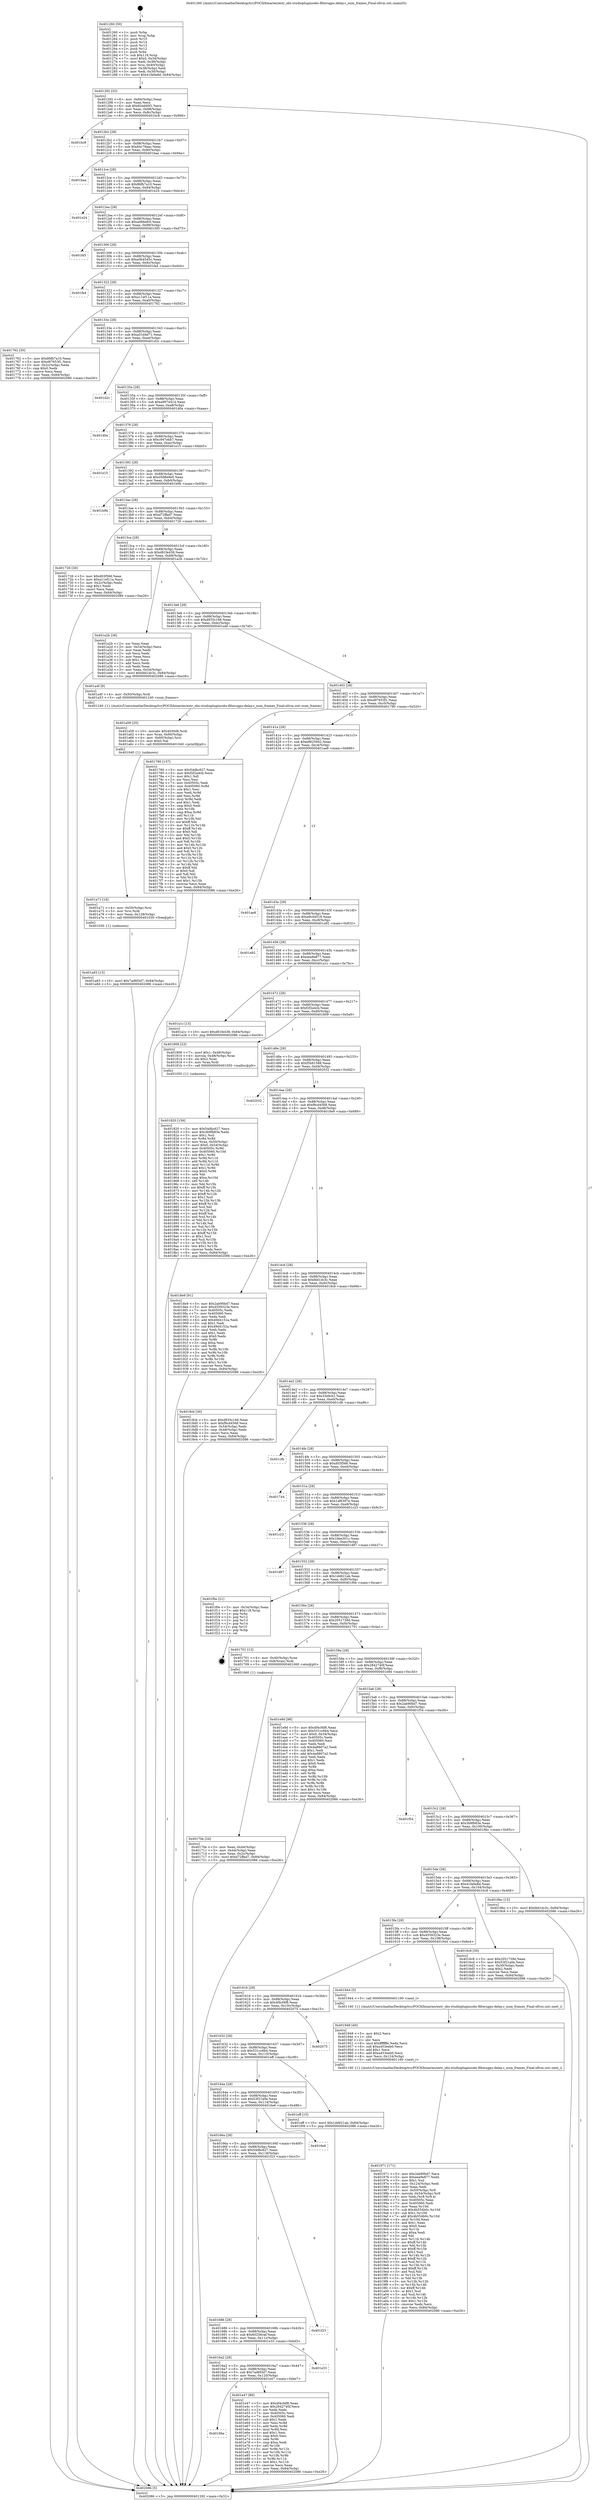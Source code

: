 digraph "0x401260" {
  label = "0x401260 (/mnt/c/Users/mathe/Desktop/tcc/POCII/binaries/extr_obs-studiopluginsobs-filtersgpu-delay.c_num_frames_Final-ollvm.out::main(0))"
  labelloc = "t"
  node[shape=record]

  Entry [label="",width=0.3,height=0.3,shape=circle,fillcolor=black,style=filled]
  "0x401292" [label="{
     0x401292 [32]\l
     | [instrs]\l
     &nbsp;&nbsp;0x401292 \<+6\>: mov -0x84(%rbp),%eax\l
     &nbsp;&nbsp;0x401298 \<+2\>: mov %eax,%ecx\l
     &nbsp;&nbsp;0x40129a \<+6\>: sub $0x82edd0f1,%ecx\l
     &nbsp;&nbsp;0x4012a0 \<+6\>: mov %eax,-0x88(%rbp)\l
     &nbsp;&nbsp;0x4012a6 \<+6\>: mov %ecx,-0x8c(%rbp)\l
     &nbsp;&nbsp;0x4012ac \<+6\>: je 0000000000401bc8 \<main+0x968\>\l
  }"]
  "0x401bc8" [label="{
     0x401bc8\l
  }", style=dashed]
  "0x4012b2" [label="{
     0x4012b2 [28]\l
     | [instrs]\l
     &nbsp;&nbsp;0x4012b2 \<+5\>: jmp 00000000004012b7 \<main+0x57\>\l
     &nbsp;&nbsp;0x4012b7 \<+6\>: mov -0x88(%rbp),%eax\l
     &nbsp;&nbsp;0x4012bd \<+5\>: sub $0x84c79aac,%eax\l
     &nbsp;&nbsp;0x4012c2 \<+6\>: mov %eax,-0x90(%rbp)\l
     &nbsp;&nbsp;0x4012c8 \<+6\>: je 0000000000401baa \<main+0x94a\>\l
  }"]
  Exit [label="",width=0.3,height=0.3,shape=circle,fillcolor=black,style=filled,peripheries=2]
  "0x401baa" [label="{
     0x401baa\l
  }", style=dashed]
  "0x4012ce" [label="{
     0x4012ce [28]\l
     | [instrs]\l
     &nbsp;&nbsp;0x4012ce \<+5\>: jmp 00000000004012d3 \<main+0x73\>\l
     &nbsp;&nbsp;0x4012d3 \<+6\>: mov -0x88(%rbp),%eax\l
     &nbsp;&nbsp;0x4012d9 \<+5\>: sub $0x86fb7a10,%eax\l
     &nbsp;&nbsp;0x4012de \<+6\>: mov %eax,-0x94(%rbp)\l
     &nbsp;&nbsp;0x4012e4 \<+6\>: je 0000000000401e24 \<main+0xbc4\>\l
  }"]
  "0x4016be" [label="{
     0x4016be\l
  }", style=dashed]
  "0x401e24" [label="{
     0x401e24\l
  }", style=dashed]
  "0x4012ea" [label="{
     0x4012ea [28]\l
     | [instrs]\l
     &nbsp;&nbsp;0x4012ea \<+5\>: jmp 00000000004012ef \<main+0x8f\>\l
     &nbsp;&nbsp;0x4012ef \<+6\>: mov -0x88(%rbp),%eax\l
     &nbsp;&nbsp;0x4012f5 \<+5\>: sub $0xa066efc0,%eax\l
     &nbsp;&nbsp;0x4012fa \<+6\>: mov %eax,-0x98(%rbp)\l
     &nbsp;&nbsp;0x401300 \<+6\>: je 0000000000401fd5 \<main+0xd75\>\l
  }"]
  "0x401e47" [label="{
     0x401e47 [86]\l
     | [instrs]\l
     &nbsp;&nbsp;0x401e47 \<+5\>: mov $0x4f4cf4f8,%eax\l
     &nbsp;&nbsp;0x401e4c \<+5\>: mov $0x2842740f,%ecx\l
     &nbsp;&nbsp;0x401e51 \<+2\>: xor %edx,%edx\l
     &nbsp;&nbsp;0x401e53 \<+7\>: mov 0x40505c,%esi\l
     &nbsp;&nbsp;0x401e5a \<+7\>: mov 0x405060,%edi\l
     &nbsp;&nbsp;0x401e61 \<+3\>: sub $0x1,%edx\l
     &nbsp;&nbsp;0x401e64 \<+3\>: mov %esi,%r8d\l
     &nbsp;&nbsp;0x401e67 \<+3\>: add %edx,%r8d\l
     &nbsp;&nbsp;0x401e6a \<+4\>: imul %r8d,%esi\l
     &nbsp;&nbsp;0x401e6e \<+3\>: and $0x1,%esi\l
     &nbsp;&nbsp;0x401e71 \<+3\>: cmp $0x0,%esi\l
     &nbsp;&nbsp;0x401e74 \<+4\>: sete %r9b\l
     &nbsp;&nbsp;0x401e78 \<+3\>: cmp $0xa,%edi\l
     &nbsp;&nbsp;0x401e7b \<+4\>: setl %r10b\l
     &nbsp;&nbsp;0x401e7f \<+3\>: mov %r9b,%r11b\l
     &nbsp;&nbsp;0x401e82 \<+3\>: and %r10b,%r11b\l
     &nbsp;&nbsp;0x401e85 \<+3\>: xor %r10b,%r9b\l
     &nbsp;&nbsp;0x401e88 \<+3\>: or %r9b,%r11b\l
     &nbsp;&nbsp;0x401e8b \<+4\>: test $0x1,%r11b\l
     &nbsp;&nbsp;0x401e8f \<+3\>: cmovne %ecx,%eax\l
     &nbsp;&nbsp;0x401e92 \<+6\>: mov %eax,-0x84(%rbp)\l
     &nbsp;&nbsp;0x401e98 \<+5\>: jmp 0000000000402086 \<main+0xe26\>\l
  }"]
  "0x401fd5" [label="{
     0x401fd5\l
  }", style=dashed]
  "0x401306" [label="{
     0x401306 [28]\l
     | [instrs]\l
     &nbsp;&nbsp;0x401306 \<+5\>: jmp 000000000040130b \<main+0xab\>\l
     &nbsp;&nbsp;0x40130b \<+6\>: mov -0x88(%rbp),%eax\l
     &nbsp;&nbsp;0x401311 \<+5\>: sub $0xa0b4545c,%eax\l
     &nbsp;&nbsp;0x401316 \<+6\>: mov %eax,-0x9c(%rbp)\l
     &nbsp;&nbsp;0x40131c \<+6\>: je 0000000000401fa4 \<main+0xd44\>\l
  }"]
  "0x4016a2" [label="{
     0x4016a2 [28]\l
     | [instrs]\l
     &nbsp;&nbsp;0x4016a2 \<+5\>: jmp 00000000004016a7 \<main+0x447\>\l
     &nbsp;&nbsp;0x4016a7 \<+6\>: mov -0x88(%rbp),%eax\l
     &nbsp;&nbsp;0x4016ad \<+5\>: sub $0x7ad6f3d7,%eax\l
     &nbsp;&nbsp;0x4016b2 \<+6\>: mov %eax,-0x120(%rbp)\l
     &nbsp;&nbsp;0x4016b8 \<+6\>: je 0000000000401e47 \<main+0xbe7\>\l
  }"]
  "0x401fa4" [label="{
     0x401fa4\l
  }", style=dashed]
  "0x401322" [label="{
     0x401322 [28]\l
     | [instrs]\l
     &nbsp;&nbsp;0x401322 \<+5\>: jmp 0000000000401327 \<main+0xc7\>\l
     &nbsp;&nbsp;0x401327 \<+6\>: mov -0x88(%rbp),%eax\l
     &nbsp;&nbsp;0x40132d \<+5\>: sub $0xa11ef11a,%eax\l
     &nbsp;&nbsp;0x401332 \<+6\>: mov %eax,-0xa0(%rbp)\l
     &nbsp;&nbsp;0x401338 \<+6\>: je 0000000000401762 \<main+0x502\>\l
  }"]
  "0x401e33" [label="{
     0x401e33\l
  }", style=dashed]
  "0x401762" [label="{
     0x401762 [30]\l
     | [instrs]\l
     &nbsp;&nbsp;0x401762 \<+5\>: mov $0x86fb7a10,%eax\l
     &nbsp;&nbsp;0x401767 \<+5\>: mov $0xd97653f1,%ecx\l
     &nbsp;&nbsp;0x40176c \<+3\>: mov -0x2c(%rbp),%edx\l
     &nbsp;&nbsp;0x40176f \<+3\>: cmp $0x0,%edx\l
     &nbsp;&nbsp;0x401772 \<+3\>: cmove %ecx,%eax\l
     &nbsp;&nbsp;0x401775 \<+6\>: mov %eax,-0x84(%rbp)\l
     &nbsp;&nbsp;0x40177b \<+5\>: jmp 0000000000402086 \<main+0xe26\>\l
  }"]
  "0x40133e" [label="{
     0x40133e [28]\l
     | [instrs]\l
     &nbsp;&nbsp;0x40133e \<+5\>: jmp 0000000000401343 \<main+0xe3\>\l
     &nbsp;&nbsp;0x401343 \<+6\>: mov -0x88(%rbp),%eax\l
     &nbsp;&nbsp;0x401349 \<+5\>: sub $0xa51d4d71,%eax\l
     &nbsp;&nbsp;0x40134e \<+6\>: mov %eax,-0xa4(%rbp)\l
     &nbsp;&nbsp;0x401354 \<+6\>: je 0000000000401d2c \<main+0xacc\>\l
  }"]
  "0x401686" [label="{
     0x401686 [28]\l
     | [instrs]\l
     &nbsp;&nbsp;0x401686 \<+5\>: jmp 000000000040168b \<main+0x42b\>\l
     &nbsp;&nbsp;0x40168b \<+6\>: mov -0x88(%rbp),%eax\l
     &nbsp;&nbsp;0x401691 \<+5\>: sub $0x60256caf,%eax\l
     &nbsp;&nbsp;0x401696 \<+6\>: mov %eax,-0x11c(%rbp)\l
     &nbsp;&nbsp;0x40169c \<+6\>: je 0000000000401e33 \<main+0xbd3\>\l
  }"]
  "0x401d2c" [label="{
     0x401d2c\l
  }", style=dashed]
  "0x40135a" [label="{
     0x40135a [28]\l
     | [instrs]\l
     &nbsp;&nbsp;0x40135a \<+5\>: jmp 000000000040135f \<main+0xff\>\l
     &nbsp;&nbsp;0x40135f \<+6\>: mov -0x88(%rbp),%eax\l
     &nbsp;&nbsp;0x401365 \<+5\>: sub $0xa9974414,%eax\l
     &nbsp;&nbsp;0x40136a \<+6\>: mov %eax,-0xa8(%rbp)\l
     &nbsp;&nbsp;0x401370 \<+6\>: je 0000000000401d0a \<main+0xaaa\>\l
  }"]
  "0x401f23" [label="{
     0x401f23\l
  }", style=dashed]
  "0x401d0a" [label="{
     0x401d0a\l
  }", style=dashed]
  "0x401376" [label="{
     0x401376 [28]\l
     | [instrs]\l
     &nbsp;&nbsp;0x401376 \<+5\>: jmp 000000000040137b \<main+0x11b\>\l
     &nbsp;&nbsp;0x40137b \<+6\>: mov -0x88(%rbp),%eax\l
     &nbsp;&nbsp;0x401381 \<+5\>: sub $0xc947ebb7,%eax\l
     &nbsp;&nbsp;0x401386 \<+6\>: mov %eax,-0xac(%rbp)\l
     &nbsp;&nbsp;0x40138c \<+6\>: je 0000000000401e15 \<main+0xbb5\>\l
  }"]
  "0x40166a" [label="{
     0x40166a [28]\l
     | [instrs]\l
     &nbsp;&nbsp;0x40166a \<+5\>: jmp 000000000040166f \<main+0x40f\>\l
     &nbsp;&nbsp;0x40166f \<+6\>: mov -0x88(%rbp),%eax\l
     &nbsp;&nbsp;0x401675 \<+5\>: sub $0x54dbc627,%eax\l
     &nbsp;&nbsp;0x40167a \<+6\>: mov %eax,-0x118(%rbp)\l
     &nbsp;&nbsp;0x401680 \<+6\>: je 0000000000401f23 \<main+0xcc3\>\l
  }"]
  "0x401e15" [label="{
     0x401e15\l
  }", style=dashed]
  "0x401392" [label="{
     0x401392 [28]\l
     | [instrs]\l
     &nbsp;&nbsp;0x401392 \<+5\>: jmp 0000000000401397 \<main+0x137\>\l
     &nbsp;&nbsp;0x401397 \<+6\>: mov -0x88(%rbp),%eax\l
     &nbsp;&nbsp;0x40139d \<+5\>: sub $0xd588e9e0,%eax\l
     &nbsp;&nbsp;0x4013a2 \<+6\>: mov %eax,-0xb0(%rbp)\l
     &nbsp;&nbsp;0x4013a8 \<+6\>: je 0000000000401b9b \<main+0x93b\>\l
  }"]
  "0x4016e6" [label="{
     0x4016e6\l
  }", style=dashed]
  "0x401b9b" [label="{
     0x401b9b\l
  }", style=dashed]
  "0x4013ae" [label="{
     0x4013ae [28]\l
     | [instrs]\l
     &nbsp;&nbsp;0x4013ae \<+5\>: jmp 00000000004013b3 \<main+0x153\>\l
     &nbsp;&nbsp;0x4013b3 \<+6\>: mov -0x88(%rbp),%eax\l
     &nbsp;&nbsp;0x4013b9 \<+5\>: sub $0xd72ffad7,%eax\l
     &nbsp;&nbsp;0x4013be \<+6\>: mov %eax,-0xb4(%rbp)\l
     &nbsp;&nbsp;0x4013c4 \<+6\>: je 0000000000401726 \<main+0x4c6\>\l
  }"]
  "0x40164e" [label="{
     0x40164e [28]\l
     | [instrs]\l
     &nbsp;&nbsp;0x40164e \<+5\>: jmp 0000000000401653 \<main+0x3f3\>\l
     &nbsp;&nbsp;0x401653 \<+6\>: mov -0x88(%rbp),%eax\l
     &nbsp;&nbsp;0x401659 \<+5\>: sub $0x53f21a0e,%eax\l
     &nbsp;&nbsp;0x40165e \<+6\>: mov %eax,-0x114(%rbp)\l
     &nbsp;&nbsp;0x401664 \<+6\>: je 00000000004016e6 \<main+0x486\>\l
  }"]
  "0x401726" [label="{
     0x401726 [30]\l
     | [instrs]\l
     &nbsp;&nbsp;0x401726 \<+5\>: mov $0xd03f566,%eax\l
     &nbsp;&nbsp;0x40172b \<+5\>: mov $0xa11ef11a,%ecx\l
     &nbsp;&nbsp;0x401730 \<+3\>: mov -0x2c(%rbp),%edx\l
     &nbsp;&nbsp;0x401733 \<+3\>: cmp $0x1,%edx\l
     &nbsp;&nbsp;0x401736 \<+3\>: cmovl %ecx,%eax\l
     &nbsp;&nbsp;0x401739 \<+6\>: mov %eax,-0x84(%rbp)\l
     &nbsp;&nbsp;0x40173f \<+5\>: jmp 0000000000402086 \<main+0xe26\>\l
  }"]
  "0x4013ca" [label="{
     0x4013ca [28]\l
     | [instrs]\l
     &nbsp;&nbsp;0x4013ca \<+5\>: jmp 00000000004013cf \<main+0x16f\>\l
     &nbsp;&nbsp;0x4013cf \<+6\>: mov -0x88(%rbp),%eax\l
     &nbsp;&nbsp;0x4013d5 \<+5\>: sub $0xd81fe438,%eax\l
     &nbsp;&nbsp;0x4013da \<+6\>: mov %eax,-0xb8(%rbp)\l
     &nbsp;&nbsp;0x4013e0 \<+6\>: je 0000000000401a2b \<main+0x7cb\>\l
  }"]
  "0x401eff" [label="{
     0x401eff [15]\l
     | [instrs]\l
     &nbsp;&nbsp;0x401eff \<+10\>: movl $0x1dd621ab,-0x84(%rbp)\l
     &nbsp;&nbsp;0x401f09 \<+5\>: jmp 0000000000402086 \<main+0xe26\>\l
  }"]
  "0x401a2b" [label="{
     0x401a2b [36]\l
     | [instrs]\l
     &nbsp;&nbsp;0x401a2b \<+2\>: xor %eax,%eax\l
     &nbsp;&nbsp;0x401a2d \<+3\>: mov -0x54(%rbp),%ecx\l
     &nbsp;&nbsp;0x401a30 \<+2\>: mov %eax,%edx\l
     &nbsp;&nbsp;0x401a32 \<+2\>: sub %ecx,%edx\l
     &nbsp;&nbsp;0x401a34 \<+2\>: mov %eax,%ecx\l
     &nbsp;&nbsp;0x401a36 \<+3\>: sub $0x1,%ecx\l
     &nbsp;&nbsp;0x401a39 \<+2\>: add %ecx,%edx\l
     &nbsp;&nbsp;0x401a3b \<+2\>: sub %edx,%eax\l
     &nbsp;&nbsp;0x401a3d \<+3\>: mov %eax,-0x54(%rbp)\l
     &nbsp;&nbsp;0x401a40 \<+10\>: movl $0xfdd1dc3c,-0x84(%rbp)\l
     &nbsp;&nbsp;0x401a4a \<+5\>: jmp 0000000000402086 \<main+0xe26\>\l
  }"]
  "0x4013e6" [label="{
     0x4013e6 [28]\l
     | [instrs]\l
     &nbsp;&nbsp;0x4013e6 \<+5\>: jmp 00000000004013eb \<main+0x18b\>\l
     &nbsp;&nbsp;0x4013eb \<+6\>: mov -0x88(%rbp),%eax\l
     &nbsp;&nbsp;0x4013f1 \<+5\>: sub $0xd935c166,%eax\l
     &nbsp;&nbsp;0x4013f6 \<+6\>: mov %eax,-0xbc(%rbp)\l
     &nbsp;&nbsp;0x4013fc \<+6\>: je 0000000000401a4f \<main+0x7ef\>\l
  }"]
  "0x401632" [label="{
     0x401632 [28]\l
     | [instrs]\l
     &nbsp;&nbsp;0x401632 \<+5\>: jmp 0000000000401637 \<main+0x3d7\>\l
     &nbsp;&nbsp;0x401637 \<+6\>: mov -0x88(%rbp),%eax\l
     &nbsp;&nbsp;0x40163d \<+5\>: sub $0x531cc6b4,%eax\l
     &nbsp;&nbsp;0x401642 \<+6\>: mov %eax,-0x110(%rbp)\l
     &nbsp;&nbsp;0x401648 \<+6\>: je 0000000000401eff \<main+0xc9f\>\l
  }"]
  "0x401a4f" [label="{
     0x401a4f [9]\l
     | [instrs]\l
     &nbsp;&nbsp;0x401a4f \<+4\>: mov -0x50(%rbp),%rdi\l
     &nbsp;&nbsp;0x401a53 \<+5\>: call 0000000000401240 \<num_frames\>\l
     | [calls]\l
     &nbsp;&nbsp;0x401240 \{1\} (/mnt/c/Users/mathe/Desktop/tcc/POCII/binaries/extr_obs-studiopluginsobs-filtersgpu-delay.c_num_frames_Final-ollvm.out::num_frames)\l
  }"]
  "0x401402" [label="{
     0x401402 [28]\l
     | [instrs]\l
     &nbsp;&nbsp;0x401402 \<+5\>: jmp 0000000000401407 \<main+0x1a7\>\l
     &nbsp;&nbsp;0x401407 \<+6\>: mov -0x88(%rbp),%eax\l
     &nbsp;&nbsp;0x40140d \<+5\>: sub $0xd97653f1,%eax\l
     &nbsp;&nbsp;0x401412 \<+6\>: mov %eax,-0xc0(%rbp)\l
     &nbsp;&nbsp;0x401418 \<+6\>: je 0000000000401780 \<main+0x520\>\l
  }"]
  "0x402075" [label="{
     0x402075\l
  }", style=dashed]
  "0x401780" [label="{
     0x401780 [137]\l
     | [instrs]\l
     &nbsp;&nbsp;0x401780 \<+5\>: mov $0x54dbc627,%eax\l
     &nbsp;&nbsp;0x401785 \<+5\>: mov $0xf2f2a4cb,%ecx\l
     &nbsp;&nbsp;0x40178a \<+2\>: mov $0x1,%dl\l
     &nbsp;&nbsp;0x40178c \<+2\>: xor %esi,%esi\l
     &nbsp;&nbsp;0x40178e \<+7\>: mov 0x40505c,%edi\l
     &nbsp;&nbsp;0x401795 \<+8\>: mov 0x405060,%r8d\l
     &nbsp;&nbsp;0x40179d \<+3\>: sub $0x1,%esi\l
     &nbsp;&nbsp;0x4017a0 \<+3\>: mov %edi,%r9d\l
     &nbsp;&nbsp;0x4017a3 \<+3\>: add %esi,%r9d\l
     &nbsp;&nbsp;0x4017a6 \<+4\>: imul %r9d,%edi\l
     &nbsp;&nbsp;0x4017aa \<+3\>: and $0x1,%edi\l
     &nbsp;&nbsp;0x4017ad \<+3\>: cmp $0x0,%edi\l
     &nbsp;&nbsp;0x4017b0 \<+4\>: sete %r10b\l
     &nbsp;&nbsp;0x4017b4 \<+4\>: cmp $0xa,%r8d\l
     &nbsp;&nbsp;0x4017b8 \<+4\>: setl %r11b\l
     &nbsp;&nbsp;0x4017bc \<+3\>: mov %r10b,%bl\l
     &nbsp;&nbsp;0x4017bf \<+3\>: xor $0xff,%bl\l
     &nbsp;&nbsp;0x4017c2 \<+3\>: mov %r11b,%r14b\l
     &nbsp;&nbsp;0x4017c5 \<+4\>: xor $0xff,%r14b\l
     &nbsp;&nbsp;0x4017c9 \<+3\>: xor $0x0,%dl\l
     &nbsp;&nbsp;0x4017cc \<+3\>: mov %bl,%r15b\l
     &nbsp;&nbsp;0x4017cf \<+4\>: and $0x0,%r15b\l
     &nbsp;&nbsp;0x4017d3 \<+3\>: and %dl,%r10b\l
     &nbsp;&nbsp;0x4017d6 \<+3\>: mov %r14b,%r12b\l
     &nbsp;&nbsp;0x4017d9 \<+4\>: and $0x0,%r12b\l
     &nbsp;&nbsp;0x4017dd \<+3\>: and %dl,%r11b\l
     &nbsp;&nbsp;0x4017e0 \<+3\>: or %r10b,%r15b\l
     &nbsp;&nbsp;0x4017e3 \<+3\>: or %r11b,%r12b\l
     &nbsp;&nbsp;0x4017e6 \<+3\>: xor %r12b,%r15b\l
     &nbsp;&nbsp;0x4017e9 \<+3\>: or %r14b,%bl\l
     &nbsp;&nbsp;0x4017ec \<+3\>: xor $0xff,%bl\l
     &nbsp;&nbsp;0x4017ef \<+3\>: or $0x0,%dl\l
     &nbsp;&nbsp;0x4017f2 \<+2\>: and %dl,%bl\l
     &nbsp;&nbsp;0x4017f4 \<+3\>: or %bl,%r15b\l
     &nbsp;&nbsp;0x4017f7 \<+4\>: test $0x1,%r15b\l
     &nbsp;&nbsp;0x4017fb \<+3\>: cmovne %ecx,%eax\l
     &nbsp;&nbsp;0x4017fe \<+6\>: mov %eax,-0x84(%rbp)\l
     &nbsp;&nbsp;0x401804 \<+5\>: jmp 0000000000402086 \<main+0xe26\>\l
  }"]
  "0x40141e" [label="{
     0x40141e [28]\l
     | [instrs]\l
     &nbsp;&nbsp;0x40141e \<+5\>: jmp 0000000000401423 \<main+0x1c3\>\l
     &nbsp;&nbsp;0x401423 \<+6\>: mov -0x88(%rbp),%eax\l
     &nbsp;&nbsp;0x401429 \<+5\>: sub $0xe8625942,%eax\l
     &nbsp;&nbsp;0x40142e \<+6\>: mov %eax,-0xc4(%rbp)\l
     &nbsp;&nbsp;0x401434 \<+6\>: je 0000000000401ae8 \<main+0x888\>\l
  }"]
  "0x401a83" [label="{
     0x401a83 [15]\l
     | [instrs]\l
     &nbsp;&nbsp;0x401a83 \<+10\>: movl $0x7ad6f3d7,-0x84(%rbp)\l
     &nbsp;&nbsp;0x401a8d \<+5\>: jmp 0000000000402086 \<main+0xe26\>\l
  }"]
  "0x401ae8" [label="{
     0x401ae8\l
  }", style=dashed]
  "0x40143a" [label="{
     0x40143a [28]\l
     | [instrs]\l
     &nbsp;&nbsp;0x40143a \<+5\>: jmp 000000000040143f \<main+0x1df\>\l
     &nbsp;&nbsp;0x40143f \<+6\>: mov -0x88(%rbp),%eax\l
     &nbsp;&nbsp;0x401445 \<+5\>: sub $0xe9c04518,%eax\l
     &nbsp;&nbsp;0x40144a \<+6\>: mov %eax,-0xc8(%rbp)\l
     &nbsp;&nbsp;0x401450 \<+6\>: je 0000000000401a92 \<main+0x832\>\l
  }"]
  "0x401a71" [label="{
     0x401a71 [18]\l
     | [instrs]\l
     &nbsp;&nbsp;0x401a71 \<+4\>: mov -0x50(%rbp),%rsi\l
     &nbsp;&nbsp;0x401a75 \<+3\>: mov %rsi,%rdi\l
     &nbsp;&nbsp;0x401a78 \<+6\>: mov %eax,-0x128(%rbp)\l
     &nbsp;&nbsp;0x401a7e \<+5\>: call 0000000000401030 \<free@plt\>\l
     | [calls]\l
     &nbsp;&nbsp;0x401030 \{1\} (unknown)\l
  }"]
  "0x401a92" [label="{
     0x401a92\l
  }", style=dashed]
  "0x401456" [label="{
     0x401456 [28]\l
     | [instrs]\l
     &nbsp;&nbsp;0x401456 \<+5\>: jmp 000000000040145b \<main+0x1fb\>\l
     &nbsp;&nbsp;0x40145b \<+6\>: mov -0x88(%rbp),%eax\l
     &nbsp;&nbsp;0x401461 \<+5\>: sub $0xeea9e877,%eax\l
     &nbsp;&nbsp;0x401466 \<+6\>: mov %eax,-0xcc(%rbp)\l
     &nbsp;&nbsp;0x40146c \<+6\>: je 0000000000401a1c \<main+0x7bc\>\l
  }"]
  "0x401a58" [label="{
     0x401a58 [25]\l
     | [instrs]\l
     &nbsp;&nbsp;0x401a58 \<+10\>: movabs $0x4030d6,%rdi\l
     &nbsp;&nbsp;0x401a62 \<+4\>: mov %rax,-0x60(%rbp)\l
     &nbsp;&nbsp;0x401a66 \<+4\>: mov -0x60(%rbp),%rsi\l
     &nbsp;&nbsp;0x401a6a \<+2\>: mov $0x0,%al\l
     &nbsp;&nbsp;0x401a6c \<+5\>: call 0000000000401040 \<printf@plt\>\l
     | [calls]\l
     &nbsp;&nbsp;0x401040 \{1\} (unknown)\l
  }"]
  "0x401a1c" [label="{
     0x401a1c [15]\l
     | [instrs]\l
     &nbsp;&nbsp;0x401a1c \<+10\>: movl $0xd81fe438,-0x84(%rbp)\l
     &nbsp;&nbsp;0x401a26 \<+5\>: jmp 0000000000402086 \<main+0xe26\>\l
  }"]
  "0x401472" [label="{
     0x401472 [28]\l
     | [instrs]\l
     &nbsp;&nbsp;0x401472 \<+5\>: jmp 0000000000401477 \<main+0x217\>\l
     &nbsp;&nbsp;0x401477 \<+6\>: mov -0x88(%rbp),%eax\l
     &nbsp;&nbsp;0x40147d \<+5\>: sub $0xf2f2a4cb,%eax\l
     &nbsp;&nbsp;0x401482 \<+6\>: mov %eax,-0xd0(%rbp)\l
     &nbsp;&nbsp;0x401488 \<+6\>: je 0000000000401809 \<main+0x5a9\>\l
  }"]
  "0x401971" [label="{
     0x401971 [171]\l
     | [instrs]\l
     &nbsp;&nbsp;0x401971 \<+5\>: mov $0x2ab90bd7,%ecx\l
     &nbsp;&nbsp;0x401976 \<+5\>: mov $0xeea9e877,%edx\l
     &nbsp;&nbsp;0x40197b \<+3\>: mov $0x1,%sil\l
     &nbsp;&nbsp;0x40197e \<+6\>: mov -0x124(%rbp),%edi\l
     &nbsp;&nbsp;0x401984 \<+3\>: imul %eax,%edi\l
     &nbsp;&nbsp;0x401987 \<+4\>: mov -0x50(%rbp),%r8\l
     &nbsp;&nbsp;0x40198b \<+4\>: movslq -0x54(%rbp),%r9\l
     &nbsp;&nbsp;0x40198f \<+4\>: mov %edi,(%r8,%r9,4)\l
     &nbsp;&nbsp;0x401993 \<+7\>: mov 0x40505c,%eax\l
     &nbsp;&nbsp;0x40199a \<+7\>: mov 0x405060,%edi\l
     &nbsp;&nbsp;0x4019a1 \<+3\>: mov %eax,%r10d\l
     &nbsp;&nbsp;0x4019a4 \<+7\>: sub $0x4b554b0c,%r10d\l
     &nbsp;&nbsp;0x4019ab \<+4\>: sub $0x1,%r10d\l
     &nbsp;&nbsp;0x4019af \<+7\>: add $0x4b554b0c,%r10d\l
     &nbsp;&nbsp;0x4019b6 \<+4\>: imul %r10d,%eax\l
     &nbsp;&nbsp;0x4019ba \<+3\>: and $0x1,%eax\l
     &nbsp;&nbsp;0x4019bd \<+3\>: cmp $0x0,%eax\l
     &nbsp;&nbsp;0x4019c0 \<+4\>: sete %r11b\l
     &nbsp;&nbsp;0x4019c4 \<+3\>: cmp $0xa,%edi\l
     &nbsp;&nbsp;0x4019c7 \<+3\>: setl %bl\l
     &nbsp;&nbsp;0x4019ca \<+3\>: mov %r11b,%r14b\l
     &nbsp;&nbsp;0x4019cd \<+4\>: xor $0xff,%r14b\l
     &nbsp;&nbsp;0x4019d1 \<+3\>: mov %bl,%r15b\l
     &nbsp;&nbsp;0x4019d4 \<+4\>: xor $0xff,%r15b\l
     &nbsp;&nbsp;0x4019d8 \<+4\>: xor $0x1,%sil\l
     &nbsp;&nbsp;0x4019dc \<+3\>: mov %r14b,%r12b\l
     &nbsp;&nbsp;0x4019df \<+4\>: and $0xff,%r12b\l
     &nbsp;&nbsp;0x4019e3 \<+3\>: and %sil,%r11b\l
     &nbsp;&nbsp;0x4019e6 \<+3\>: mov %r15b,%r13b\l
     &nbsp;&nbsp;0x4019e9 \<+4\>: and $0xff,%r13b\l
     &nbsp;&nbsp;0x4019ed \<+3\>: and %sil,%bl\l
     &nbsp;&nbsp;0x4019f0 \<+3\>: or %r11b,%r12b\l
     &nbsp;&nbsp;0x4019f3 \<+3\>: or %bl,%r13b\l
     &nbsp;&nbsp;0x4019f6 \<+3\>: xor %r13b,%r12b\l
     &nbsp;&nbsp;0x4019f9 \<+3\>: or %r15b,%r14b\l
     &nbsp;&nbsp;0x4019fc \<+4\>: xor $0xff,%r14b\l
     &nbsp;&nbsp;0x401a00 \<+4\>: or $0x1,%sil\l
     &nbsp;&nbsp;0x401a04 \<+3\>: and %sil,%r14b\l
     &nbsp;&nbsp;0x401a07 \<+3\>: or %r14b,%r12b\l
     &nbsp;&nbsp;0x401a0a \<+4\>: test $0x1,%r12b\l
     &nbsp;&nbsp;0x401a0e \<+3\>: cmovne %edx,%ecx\l
     &nbsp;&nbsp;0x401a11 \<+6\>: mov %ecx,-0x84(%rbp)\l
     &nbsp;&nbsp;0x401a17 \<+5\>: jmp 0000000000402086 \<main+0xe26\>\l
  }"]
  "0x401809" [label="{
     0x401809 [23]\l
     | [instrs]\l
     &nbsp;&nbsp;0x401809 \<+7\>: movl $0x1,-0x48(%rbp)\l
     &nbsp;&nbsp;0x401810 \<+4\>: movslq -0x48(%rbp),%rax\l
     &nbsp;&nbsp;0x401814 \<+4\>: shl $0x2,%rax\l
     &nbsp;&nbsp;0x401818 \<+3\>: mov %rax,%rdi\l
     &nbsp;&nbsp;0x40181b \<+5\>: call 0000000000401050 \<malloc@plt\>\l
     | [calls]\l
     &nbsp;&nbsp;0x401050 \{1\} (unknown)\l
  }"]
  "0x40148e" [label="{
     0x40148e [28]\l
     | [instrs]\l
     &nbsp;&nbsp;0x40148e \<+5\>: jmp 0000000000401493 \<main+0x233\>\l
     &nbsp;&nbsp;0x401493 \<+6\>: mov -0x88(%rbp),%eax\l
     &nbsp;&nbsp;0x401499 \<+5\>: sub $0xf5b91588,%eax\l
     &nbsp;&nbsp;0x40149e \<+6\>: mov %eax,-0xd4(%rbp)\l
     &nbsp;&nbsp;0x4014a4 \<+6\>: je 0000000000402032 \<main+0xdd2\>\l
  }"]
  "0x401949" [label="{
     0x401949 [40]\l
     | [instrs]\l
     &nbsp;&nbsp;0x401949 \<+5\>: mov $0x2,%ecx\l
     &nbsp;&nbsp;0x40194e \<+1\>: cltd\l
     &nbsp;&nbsp;0x40194f \<+2\>: idiv %ecx\l
     &nbsp;&nbsp;0x401951 \<+6\>: imul $0xfffffffe,%edx,%ecx\l
     &nbsp;&nbsp;0x401957 \<+6\>: sub $0xa453eeb0,%ecx\l
     &nbsp;&nbsp;0x40195d \<+3\>: add $0x1,%ecx\l
     &nbsp;&nbsp;0x401960 \<+6\>: add $0xa453eeb0,%ecx\l
     &nbsp;&nbsp;0x401966 \<+6\>: mov %ecx,-0x124(%rbp)\l
     &nbsp;&nbsp;0x40196c \<+5\>: call 0000000000401160 \<next_i\>\l
     | [calls]\l
     &nbsp;&nbsp;0x401160 \{1\} (/mnt/c/Users/mathe/Desktop/tcc/POCII/binaries/extr_obs-studiopluginsobs-filtersgpu-delay.c_num_frames_Final-ollvm.out::next_i)\l
  }"]
  "0x402032" [label="{
     0x402032\l
  }", style=dashed]
  "0x4014aa" [label="{
     0x4014aa [28]\l
     | [instrs]\l
     &nbsp;&nbsp;0x4014aa \<+5\>: jmp 00000000004014af \<main+0x24f\>\l
     &nbsp;&nbsp;0x4014af \<+6\>: mov -0x88(%rbp),%eax\l
     &nbsp;&nbsp;0x4014b5 \<+5\>: sub $0xf9cd4568,%eax\l
     &nbsp;&nbsp;0x4014ba \<+6\>: mov %eax,-0xd8(%rbp)\l
     &nbsp;&nbsp;0x4014c0 \<+6\>: je 00000000004018e9 \<main+0x689\>\l
  }"]
  "0x401616" [label="{
     0x401616 [28]\l
     | [instrs]\l
     &nbsp;&nbsp;0x401616 \<+5\>: jmp 000000000040161b \<main+0x3bb\>\l
     &nbsp;&nbsp;0x40161b \<+6\>: mov -0x88(%rbp),%eax\l
     &nbsp;&nbsp;0x401621 \<+5\>: sub $0x4f4cf4f8,%eax\l
     &nbsp;&nbsp;0x401626 \<+6\>: mov %eax,-0x10c(%rbp)\l
     &nbsp;&nbsp;0x40162c \<+6\>: je 0000000000402075 \<main+0xe15\>\l
  }"]
  "0x4018e9" [label="{
     0x4018e9 [91]\l
     | [instrs]\l
     &nbsp;&nbsp;0x4018e9 \<+5\>: mov $0x2ab90bd7,%eax\l
     &nbsp;&nbsp;0x4018ee \<+5\>: mov $0x4559323e,%ecx\l
     &nbsp;&nbsp;0x4018f3 \<+7\>: mov 0x40505c,%edx\l
     &nbsp;&nbsp;0x4018fa \<+7\>: mov 0x405060,%esi\l
     &nbsp;&nbsp;0x401901 \<+2\>: mov %edx,%edi\l
     &nbsp;&nbsp;0x401903 \<+6\>: add $0x49d4152a,%edi\l
     &nbsp;&nbsp;0x401909 \<+3\>: sub $0x1,%edi\l
     &nbsp;&nbsp;0x40190c \<+6\>: sub $0x49d4152a,%edi\l
     &nbsp;&nbsp;0x401912 \<+3\>: imul %edi,%edx\l
     &nbsp;&nbsp;0x401915 \<+3\>: and $0x1,%edx\l
     &nbsp;&nbsp;0x401918 \<+3\>: cmp $0x0,%edx\l
     &nbsp;&nbsp;0x40191b \<+4\>: sete %r8b\l
     &nbsp;&nbsp;0x40191f \<+3\>: cmp $0xa,%esi\l
     &nbsp;&nbsp;0x401922 \<+4\>: setl %r9b\l
     &nbsp;&nbsp;0x401926 \<+3\>: mov %r8b,%r10b\l
     &nbsp;&nbsp;0x401929 \<+3\>: and %r9b,%r10b\l
     &nbsp;&nbsp;0x40192c \<+3\>: xor %r9b,%r8b\l
     &nbsp;&nbsp;0x40192f \<+3\>: or %r8b,%r10b\l
     &nbsp;&nbsp;0x401932 \<+4\>: test $0x1,%r10b\l
     &nbsp;&nbsp;0x401936 \<+3\>: cmovne %ecx,%eax\l
     &nbsp;&nbsp;0x401939 \<+6\>: mov %eax,-0x84(%rbp)\l
     &nbsp;&nbsp;0x40193f \<+5\>: jmp 0000000000402086 \<main+0xe26\>\l
  }"]
  "0x4014c6" [label="{
     0x4014c6 [28]\l
     | [instrs]\l
     &nbsp;&nbsp;0x4014c6 \<+5\>: jmp 00000000004014cb \<main+0x26b\>\l
     &nbsp;&nbsp;0x4014cb \<+6\>: mov -0x88(%rbp),%eax\l
     &nbsp;&nbsp;0x4014d1 \<+5\>: sub $0xfdd1dc3c,%eax\l
     &nbsp;&nbsp;0x4014d6 \<+6\>: mov %eax,-0xdc(%rbp)\l
     &nbsp;&nbsp;0x4014dc \<+6\>: je 00000000004018cb \<main+0x66b\>\l
  }"]
  "0x401944" [label="{
     0x401944 [5]\l
     | [instrs]\l
     &nbsp;&nbsp;0x401944 \<+5\>: call 0000000000401160 \<next_i\>\l
     | [calls]\l
     &nbsp;&nbsp;0x401160 \{1\} (/mnt/c/Users/mathe/Desktop/tcc/POCII/binaries/extr_obs-studiopluginsobs-filtersgpu-delay.c_num_frames_Final-ollvm.out::next_i)\l
  }"]
  "0x4018cb" [label="{
     0x4018cb [30]\l
     | [instrs]\l
     &nbsp;&nbsp;0x4018cb \<+5\>: mov $0xd935c166,%eax\l
     &nbsp;&nbsp;0x4018d0 \<+5\>: mov $0xf9cd4568,%ecx\l
     &nbsp;&nbsp;0x4018d5 \<+3\>: mov -0x54(%rbp),%edx\l
     &nbsp;&nbsp;0x4018d8 \<+3\>: cmp -0x48(%rbp),%edx\l
     &nbsp;&nbsp;0x4018db \<+3\>: cmovl %ecx,%eax\l
     &nbsp;&nbsp;0x4018de \<+6\>: mov %eax,-0x84(%rbp)\l
     &nbsp;&nbsp;0x4018e4 \<+5\>: jmp 0000000000402086 \<main+0xe26\>\l
  }"]
  "0x4014e2" [label="{
     0x4014e2 [28]\l
     | [instrs]\l
     &nbsp;&nbsp;0x4014e2 \<+5\>: jmp 00000000004014e7 \<main+0x287\>\l
     &nbsp;&nbsp;0x4014e7 \<+6\>: mov -0x88(%rbp),%eax\l
     &nbsp;&nbsp;0x4014ed \<+5\>: sub $0x33e9cb1,%eax\l
     &nbsp;&nbsp;0x4014f2 \<+6\>: mov %eax,-0xe0(%rbp)\l
     &nbsp;&nbsp;0x4014f8 \<+6\>: je 0000000000401cfb \<main+0xa9b\>\l
  }"]
  "0x401820" [label="{
     0x401820 [156]\l
     | [instrs]\l
     &nbsp;&nbsp;0x401820 \<+5\>: mov $0x54dbc627,%ecx\l
     &nbsp;&nbsp;0x401825 \<+5\>: mov $0x3b9fb83e,%edx\l
     &nbsp;&nbsp;0x40182a \<+3\>: mov $0x1,%sil\l
     &nbsp;&nbsp;0x40182d \<+3\>: xor %r8d,%r8d\l
     &nbsp;&nbsp;0x401830 \<+4\>: mov %rax,-0x50(%rbp)\l
     &nbsp;&nbsp;0x401834 \<+7\>: movl $0x0,-0x54(%rbp)\l
     &nbsp;&nbsp;0x40183b \<+8\>: mov 0x40505c,%r9d\l
     &nbsp;&nbsp;0x401843 \<+8\>: mov 0x405060,%r10d\l
     &nbsp;&nbsp;0x40184b \<+4\>: sub $0x1,%r8d\l
     &nbsp;&nbsp;0x40184f \<+3\>: mov %r9d,%r11d\l
     &nbsp;&nbsp;0x401852 \<+3\>: add %r8d,%r11d\l
     &nbsp;&nbsp;0x401855 \<+4\>: imul %r11d,%r9d\l
     &nbsp;&nbsp;0x401859 \<+4\>: and $0x1,%r9d\l
     &nbsp;&nbsp;0x40185d \<+4\>: cmp $0x0,%r9d\l
     &nbsp;&nbsp;0x401861 \<+3\>: sete %bl\l
     &nbsp;&nbsp;0x401864 \<+4\>: cmp $0xa,%r10d\l
     &nbsp;&nbsp;0x401868 \<+4\>: setl %r14b\l
     &nbsp;&nbsp;0x40186c \<+3\>: mov %bl,%r15b\l
     &nbsp;&nbsp;0x40186f \<+4\>: xor $0xff,%r15b\l
     &nbsp;&nbsp;0x401873 \<+3\>: mov %r14b,%r12b\l
     &nbsp;&nbsp;0x401876 \<+4\>: xor $0xff,%r12b\l
     &nbsp;&nbsp;0x40187a \<+4\>: xor $0x1,%sil\l
     &nbsp;&nbsp;0x40187e \<+3\>: mov %r15b,%r13b\l
     &nbsp;&nbsp;0x401881 \<+4\>: and $0xff,%r13b\l
     &nbsp;&nbsp;0x401885 \<+3\>: and %sil,%bl\l
     &nbsp;&nbsp;0x401888 \<+3\>: mov %r12b,%al\l
     &nbsp;&nbsp;0x40188b \<+2\>: and $0xff,%al\l
     &nbsp;&nbsp;0x40188d \<+3\>: and %sil,%r14b\l
     &nbsp;&nbsp;0x401890 \<+3\>: or %bl,%r13b\l
     &nbsp;&nbsp;0x401893 \<+3\>: or %r14b,%al\l
     &nbsp;&nbsp;0x401896 \<+3\>: xor %al,%r13b\l
     &nbsp;&nbsp;0x401899 \<+3\>: or %r12b,%r15b\l
     &nbsp;&nbsp;0x40189c \<+4\>: xor $0xff,%r15b\l
     &nbsp;&nbsp;0x4018a0 \<+4\>: or $0x1,%sil\l
     &nbsp;&nbsp;0x4018a4 \<+3\>: and %sil,%r15b\l
     &nbsp;&nbsp;0x4018a7 \<+3\>: or %r15b,%r13b\l
     &nbsp;&nbsp;0x4018aa \<+4\>: test $0x1,%r13b\l
     &nbsp;&nbsp;0x4018ae \<+3\>: cmovne %edx,%ecx\l
     &nbsp;&nbsp;0x4018b1 \<+6\>: mov %ecx,-0x84(%rbp)\l
     &nbsp;&nbsp;0x4018b7 \<+5\>: jmp 0000000000402086 \<main+0xe26\>\l
  }"]
  "0x401cfb" [label="{
     0x401cfb\l
  }", style=dashed]
  "0x4014fe" [label="{
     0x4014fe [28]\l
     | [instrs]\l
     &nbsp;&nbsp;0x4014fe \<+5\>: jmp 0000000000401503 \<main+0x2a3\>\l
     &nbsp;&nbsp;0x401503 \<+6\>: mov -0x88(%rbp),%eax\l
     &nbsp;&nbsp;0x401509 \<+5\>: sub $0xd03f566,%eax\l
     &nbsp;&nbsp;0x40150e \<+6\>: mov %eax,-0xe4(%rbp)\l
     &nbsp;&nbsp;0x401514 \<+6\>: je 0000000000401744 \<main+0x4e4\>\l
  }"]
  "0x40170e" [label="{
     0x40170e [24]\l
     | [instrs]\l
     &nbsp;&nbsp;0x40170e \<+3\>: mov %eax,-0x44(%rbp)\l
     &nbsp;&nbsp;0x401711 \<+3\>: mov -0x44(%rbp),%eax\l
     &nbsp;&nbsp;0x401714 \<+3\>: mov %eax,-0x2c(%rbp)\l
     &nbsp;&nbsp;0x401717 \<+10\>: movl $0xd72ffad7,-0x84(%rbp)\l
     &nbsp;&nbsp;0x401721 \<+5\>: jmp 0000000000402086 \<main+0xe26\>\l
  }"]
  "0x401744" [label="{
     0x401744\l
  }", style=dashed]
  "0x40151a" [label="{
     0x40151a [28]\l
     | [instrs]\l
     &nbsp;&nbsp;0x40151a \<+5\>: jmp 000000000040151f \<main+0x2bf\>\l
     &nbsp;&nbsp;0x40151f \<+6\>: mov -0x88(%rbp),%eax\l
     &nbsp;&nbsp;0x401525 \<+5\>: sub $0x1af6397e,%eax\l
     &nbsp;&nbsp;0x40152a \<+6\>: mov %eax,-0xe8(%rbp)\l
     &nbsp;&nbsp;0x401530 \<+6\>: je 0000000000401c23 \<main+0x9c3\>\l
  }"]
  "0x401260" [label="{
     0x401260 [50]\l
     | [instrs]\l
     &nbsp;&nbsp;0x401260 \<+1\>: push %rbp\l
     &nbsp;&nbsp;0x401261 \<+3\>: mov %rsp,%rbp\l
     &nbsp;&nbsp;0x401264 \<+2\>: push %r15\l
     &nbsp;&nbsp;0x401266 \<+2\>: push %r14\l
     &nbsp;&nbsp;0x401268 \<+2\>: push %r13\l
     &nbsp;&nbsp;0x40126a \<+2\>: push %r12\l
     &nbsp;&nbsp;0x40126c \<+1\>: push %rbx\l
     &nbsp;&nbsp;0x40126d \<+7\>: sub $0x118,%rsp\l
     &nbsp;&nbsp;0x401274 \<+7\>: movl $0x0,-0x34(%rbp)\l
     &nbsp;&nbsp;0x40127b \<+3\>: mov %edi,-0x38(%rbp)\l
     &nbsp;&nbsp;0x40127e \<+4\>: mov %rsi,-0x40(%rbp)\l
     &nbsp;&nbsp;0x401282 \<+3\>: mov -0x38(%rbp),%edi\l
     &nbsp;&nbsp;0x401285 \<+3\>: mov %edi,-0x30(%rbp)\l
     &nbsp;&nbsp;0x401288 \<+10\>: movl $0x41fa9a8d,-0x84(%rbp)\l
  }"]
  "0x401c23" [label="{
     0x401c23\l
  }", style=dashed]
  "0x401536" [label="{
     0x401536 [28]\l
     | [instrs]\l
     &nbsp;&nbsp;0x401536 \<+5\>: jmp 000000000040153b \<main+0x2db\>\l
     &nbsp;&nbsp;0x40153b \<+6\>: mov -0x88(%rbp),%eax\l
     &nbsp;&nbsp;0x401541 \<+5\>: sub $0x1bbe301c,%eax\l
     &nbsp;&nbsp;0x401546 \<+6\>: mov %eax,-0xec(%rbp)\l
     &nbsp;&nbsp;0x40154c \<+6\>: je 0000000000401d87 \<main+0xb27\>\l
  }"]
  "0x402086" [label="{
     0x402086 [5]\l
     | [instrs]\l
     &nbsp;&nbsp;0x402086 \<+5\>: jmp 0000000000401292 \<main+0x32\>\l
  }"]
  "0x401d87" [label="{
     0x401d87\l
  }", style=dashed]
  "0x401552" [label="{
     0x401552 [28]\l
     | [instrs]\l
     &nbsp;&nbsp;0x401552 \<+5\>: jmp 0000000000401557 \<main+0x2f7\>\l
     &nbsp;&nbsp;0x401557 \<+6\>: mov -0x88(%rbp),%eax\l
     &nbsp;&nbsp;0x40155d \<+5\>: sub $0x1dd621ab,%eax\l
     &nbsp;&nbsp;0x401562 \<+6\>: mov %eax,-0xf0(%rbp)\l
     &nbsp;&nbsp;0x401568 \<+6\>: je 0000000000401f0e \<main+0xcae\>\l
  }"]
  "0x4015fa" [label="{
     0x4015fa [28]\l
     | [instrs]\l
     &nbsp;&nbsp;0x4015fa \<+5\>: jmp 00000000004015ff \<main+0x39f\>\l
     &nbsp;&nbsp;0x4015ff \<+6\>: mov -0x88(%rbp),%eax\l
     &nbsp;&nbsp;0x401605 \<+5\>: sub $0x4559323e,%eax\l
     &nbsp;&nbsp;0x40160a \<+6\>: mov %eax,-0x108(%rbp)\l
     &nbsp;&nbsp;0x401610 \<+6\>: je 0000000000401944 \<main+0x6e4\>\l
  }"]
  "0x401f0e" [label="{
     0x401f0e [21]\l
     | [instrs]\l
     &nbsp;&nbsp;0x401f0e \<+3\>: mov -0x34(%rbp),%eax\l
     &nbsp;&nbsp;0x401f11 \<+7\>: add $0x118,%rsp\l
     &nbsp;&nbsp;0x401f18 \<+1\>: pop %rbx\l
     &nbsp;&nbsp;0x401f19 \<+2\>: pop %r12\l
     &nbsp;&nbsp;0x401f1b \<+2\>: pop %r13\l
     &nbsp;&nbsp;0x401f1d \<+2\>: pop %r14\l
     &nbsp;&nbsp;0x401f1f \<+2\>: pop %r15\l
     &nbsp;&nbsp;0x401f21 \<+1\>: pop %rbp\l
     &nbsp;&nbsp;0x401f22 \<+1\>: ret\l
  }"]
  "0x40156e" [label="{
     0x40156e [28]\l
     | [instrs]\l
     &nbsp;&nbsp;0x40156e \<+5\>: jmp 0000000000401573 \<main+0x313\>\l
     &nbsp;&nbsp;0x401573 \<+6\>: mov -0x88(%rbp),%eax\l
     &nbsp;&nbsp;0x401579 \<+5\>: sub $0x2051739d,%eax\l
     &nbsp;&nbsp;0x40157e \<+6\>: mov %eax,-0xf4(%rbp)\l
     &nbsp;&nbsp;0x401584 \<+6\>: je 0000000000401701 \<main+0x4a1\>\l
  }"]
  "0x4016c8" [label="{
     0x4016c8 [30]\l
     | [instrs]\l
     &nbsp;&nbsp;0x4016c8 \<+5\>: mov $0x2051739d,%eax\l
     &nbsp;&nbsp;0x4016cd \<+5\>: mov $0x53f21a0e,%ecx\l
     &nbsp;&nbsp;0x4016d2 \<+3\>: mov -0x30(%rbp),%edx\l
     &nbsp;&nbsp;0x4016d5 \<+3\>: cmp $0x2,%edx\l
     &nbsp;&nbsp;0x4016d8 \<+3\>: cmovne %ecx,%eax\l
     &nbsp;&nbsp;0x4016db \<+6\>: mov %eax,-0x84(%rbp)\l
     &nbsp;&nbsp;0x4016e1 \<+5\>: jmp 0000000000402086 \<main+0xe26\>\l
  }"]
  "0x401701" [label="{
     0x401701 [13]\l
     | [instrs]\l
     &nbsp;&nbsp;0x401701 \<+4\>: mov -0x40(%rbp),%rax\l
     &nbsp;&nbsp;0x401705 \<+4\>: mov 0x8(%rax),%rdi\l
     &nbsp;&nbsp;0x401709 \<+5\>: call 0000000000401060 \<atoi@plt\>\l
     | [calls]\l
     &nbsp;&nbsp;0x401060 \{1\} (unknown)\l
  }"]
  "0x40158a" [label="{
     0x40158a [28]\l
     | [instrs]\l
     &nbsp;&nbsp;0x40158a \<+5\>: jmp 000000000040158f \<main+0x32f\>\l
     &nbsp;&nbsp;0x40158f \<+6\>: mov -0x88(%rbp),%eax\l
     &nbsp;&nbsp;0x401595 \<+5\>: sub $0x2842740f,%eax\l
     &nbsp;&nbsp;0x40159a \<+6\>: mov %eax,-0xf8(%rbp)\l
     &nbsp;&nbsp;0x4015a0 \<+6\>: je 0000000000401e9d \<main+0xc3d\>\l
  }"]
  "0x4015de" [label="{
     0x4015de [28]\l
     | [instrs]\l
     &nbsp;&nbsp;0x4015de \<+5\>: jmp 00000000004015e3 \<main+0x383\>\l
     &nbsp;&nbsp;0x4015e3 \<+6\>: mov -0x88(%rbp),%eax\l
     &nbsp;&nbsp;0x4015e9 \<+5\>: sub $0x41fa9a8d,%eax\l
     &nbsp;&nbsp;0x4015ee \<+6\>: mov %eax,-0x104(%rbp)\l
     &nbsp;&nbsp;0x4015f4 \<+6\>: je 00000000004016c8 \<main+0x468\>\l
  }"]
  "0x401e9d" [label="{
     0x401e9d [98]\l
     | [instrs]\l
     &nbsp;&nbsp;0x401e9d \<+5\>: mov $0x4f4cf4f8,%eax\l
     &nbsp;&nbsp;0x401ea2 \<+5\>: mov $0x531cc6b4,%ecx\l
     &nbsp;&nbsp;0x401ea7 \<+7\>: movl $0x0,-0x34(%rbp)\l
     &nbsp;&nbsp;0x401eae \<+7\>: mov 0x40505c,%edx\l
     &nbsp;&nbsp;0x401eb5 \<+7\>: mov 0x405060,%esi\l
     &nbsp;&nbsp;0x401ebc \<+2\>: mov %edx,%edi\l
     &nbsp;&nbsp;0x401ebe \<+6\>: sub $0x4a8807a2,%edi\l
     &nbsp;&nbsp;0x401ec4 \<+3\>: sub $0x1,%edi\l
     &nbsp;&nbsp;0x401ec7 \<+6\>: add $0x4a8807a2,%edi\l
     &nbsp;&nbsp;0x401ecd \<+3\>: imul %edi,%edx\l
     &nbsp;&nbsp;0x401ed0 \<+3\>: and $0x1,%edx\l
     &nbsp;&nbsp;0x401ed3 \<+3\>: cmp $0x0,%edx\l
     &nbsp;&nbsp;0x401ed6 \<+4\>: sete %r8b\l
     &nbsp;&nbsp;0x401eda \<+3\>: cmp $0xa,%esi\l
     &nbsp;&nbsp;0x401edd \<+4\>: setl %r9b\l
     &nbsp;&nbsp;0x401ee1 \<+3\>: mov %r8b,%r10b\l
     &nbsp;&nbsp;0x401ee4 \<+3\>: and %r9b,%r10b\l
     &nbsp;&nbsp;0x401ee7 \<+3\>: xor %r9b,%r8b\l
     &nbsp;&nbsp;0x401eea \<+3\>: or %r8b,%r10b\l
     &nbsp;&nbsp;0x401eed \<+4\>: test $0x1,%r10b\l
     &nbsp;&nbsp;0x401ef1 \<+3\>: cmovne %ecx,%eax\l
     &nbsp;&nbsp;0x401ef4 \<+6\>: mov %eax,-0x84(%rbp)\l
     &nbsp;&nbsp;0x401efa \<+5\>: jmp 0000000000402086 \<main+0xe26\>\l
  }"]
  "0x4015a6" [label="{
     0x4015a6 [28]\l
     | [instrs]\l
     &nbsp;&nbsp;0x4015a6 \<+5\>: jmp 00000000004015ab \<main+0x34b\>\l
     &nbsp;&nbsp;0x4015ab \<+6\>: mov -0x88(%rbp),%eax\l
     &nbsp;&nbsp;0x4015b1 \<+5\>: sub $0x2ab90bd7,%eax\l
     &nbsp;&nbsp;0x4015b6 \<+6\>: mov %eax,-0xfc(%rbp)\l
     &nbsp;&nbsp;0x4015bc \<+6\>: je 0000000000401f54 \<main+0xcf4\>\l
  }"]
  "0x4018bc" [label="{
     0x4018bc [15]\l
     | [instrs]\l
     &nbsp;&nbsp;0x4018bc \<+10\>: movl $0xfdd1dc3c,-0x84(%rbp)\l
     &nbsp;&nbsp;0x4018c6 \<+5\>: jmp 0000000000402086 \<main+0xe26\>\l
  }"]
  "0x401f54" [label="{
     0x401f54\l
  }", style=dashed]
  "0x4015c2" [label="{
     0x4015c2 [28]\l
     | [instrs]\l
     &nbsp;&nbsp;0x4015c2 \<+5\>: jmp 00000000004015c7 \<main+0x367\>\l
     &nbsp;&nbsp;0x4015c7 \<+6\>: mov -0x88(%rbp),%eax\l
     &nbsp;&nbsp;0x4015cd \<+5\>: sub $0x3b9fb83e,%eax\l
     &nbsp;&nbsp;0x4015d2 \<+6\>: mov %eax,-0x100(%rbp)\l
     &nbsp;&nbsp;0x4015d8 \<+6\>: je 00000000004018bc \<main+0x65c\>\l
  }"]
  Entry -> "0x401260" [label=" 1"]
  "0x401292" -> "0x401bc8" [label=" 0"]
  "0x401292" -> "0x4012b2" [label=" 18"]
  "0x401f0e" -> Exit [label=" 1"]
  "0x4012b2" -> "0x401baa" [label=" 0"]
  "0x4012b2" -> "0x4012ce" [label=" 18"]
  "0x401eff" -> "0x402086" [label=" 1"]
  "0x4012ce" -> "0x401e24" [label=" 0"]
  "0x4012ce" -> "0x4012ea" [label=" 18"]
  "0x401e9d" -> "0x402086" [label=" 1"]
  "0x4012ea" -> "0x401fd5" [label=" 0"]
  "0x4012ea" -> "0x401306" [label=" 18"]
  "0x401e47" -> "0x402086" [label=" 1"]
  "0x401306" -> "0x401fa4" [label=" 0"]
  "0x401306" -> "0x401322" [label=" 18"]
  "0x4016a2" -> "0x401e47" [label=" 1"]
  "0x401322" -> "0x401762" [label=" 1"]
  "0x401322" -> "0x40133e" [label=" 17"]
  "0x4016a2" -> "0x4016be" [label=" 0"]
  "0x40133e" -> "0x401d2c" [label=" 0"]
  "0x40133e" -> "0x40135a" [label=" 17"]
  "0x401686" -> "0x401e33" [label=" 0"]
  "0x40135a" -> "0x401d0a" [label=" 0"]
  "0x40135a" -> "0x401376" [label=" 17"]
  "0x401686" -> "0x4016a2" [label=" 1"]
  "0x401376" -> "0x401e15" [label=" 0"]
  "0x401376" -> "0x401392" [label=" 17"]
  "0x40166a" -> "0x401f23" [label=" 0"]
  "0x401392" -> "0x401b9b" [label=" 0"]
  "0x401392" -> "0x4013ae" [label=" 17"]
  "0x40166a" -> "0x401686" [label=" 1"]
  "0x4013ae" -> "0x401726" [label=" 1"]
  "0x4013ae" -> "0x4013ca" [label=" 16"]
  "0x40164e" -> "0x4016e6" [label=" 0"]
  "0x4013ca" -> "0x401a2b" [label=" 1"]
  "0x4013ca" -> "0x4013e6" [label=" 15"]
  "0x40164e" -> "0x40166a" [label=" 1"]
  "0x4013e6" -> "0x401a4f" [label=" 1"]
  "0x4013e6" -> "0x401402" [label=" 14"]
  "0x401632" -> "0x401eff" [label=" 1"]
  "0x401402" -> "0x401780" [label=" 1"]
  "0x401402" -> "0x40141e" [label=" 13"]
  "0x401632" -> "0x40164e" [label=" 1"]
  "0x40141e" -> "0x401ae8" [label=" 0"]
  "0x40141e" -> "0x40143a" [label=" 13"]
  "0x401616" -> "0x402075" [label=" 0"]
  "0x40143a" -> "0x401a92" [label=" 0"]
  "0x40143a" -> "0x401456" [label=" 13"]
  "0x401616" -> "0x401632" [label=" 2"]
  "0x401456" -> "0x401a1c" [label=" 1"]
  "0x401456" -> "0x401472" [label=" 12"]
  "0x401a83" -> "0x402086" [label=" 1"]
  "0x401472" -> "0x401809" [label=" 1"]
  "0x401472" -> "0x40148e" [label=" 11"]
  "0x401a71" -> "0x401a83" [label=" 1"]
  "0x40148e" -> "0x402032" [label=" 0"]
  "0x40148e" -> "0x4014aa" [label=" 11"]
  "0x401a58" -> "0x401a71" [label=" 1"]
  "0x4014aa" -> "0x4018e9" [label=" 1"]
  "0x4014aa" -> "0x4014c6" [label=" 10"]
  "0x401a4f" -> "0x401a58" [label=" 1"]
  "0x4014c6" -> "0x4018cb" [label=" 2"]
  "0x4014c6" -> "0x4014e2" [label=" 8"]
  "0x401a2b" -> "0x402086" [label=" 1"]
  "0x4014e2" -> "0x401cfb" [label=" 0"]
  "0x4014e2" -> "0x4014fe" [label=" 8"]
  "0x401971" -> "0x402086" [label=" 1"]
  "0x4014fe" -> "0x401744" [label=" 0"]
  "0x4014fe" -> "0x40151a" [label=" 8"]
  "0x401949" -> "0x401971" [label=" 1"]
  "0x40151a" -> "0x401c23" [label=" 0"]
  "0x40151a" -> "0x401536" [label=" 8"]
  "0x401944" -> "0x401949" [label=" 1"]
  "0x401536" -> "0x401d87" [label=" 0"]
  "0x401536" -> "0x401552" [label=" 8"]
  "0x4015fa" -> "0x401616" [label=" 2"]
  "0x401552" -> "0x401f0e" [label=" 1"]
  "0x401552" -> "0x40156e" [label=" 7"]
  "0x4015fa" -> "0x401944" [label=" 1"]
  "0x40156e" -> "0x401701" [label=" 1"]
  "0x40156e" -> "0x40158a" [label=" 6"]
  "0x401a1c" -> "0x402086" [label=" 1"]
  "0x40158a" -> "0x401e9d" [label=" 1"]
  "0x40158a" -> "0x4015a6" [label=" 5"]
  "0x4018cb" -> "0x402086" [label=" 2"]
  "0x4015a6" -> "0x401f54" [label=" 0"]
  "0x4015a6" -> "0x4015c2" [label=" 5"]
  "0x4018bc" -> "0x402086" [label=" 1"]
  "0x4015c2" -> "0x4018bc" [label=" 1"]
  "0x4015c2" -> "0x4015de" [label=" 4"]
  "0x4018e9" -> "0x402086" [label=" 1"]
  "0x4015de" -> "0x4016c8" [label=" 1"]
  "0x4015de" -> "0x4015fa" [label=" 3"]
  "0x4016c8" -> "0x402086" [label=" 1"]
  "0x401260" -> "0x401292" [label=" 1"]
  "0x402086" -> "0x401292" [label=" 17"]
  "0x401701" -> "0x40170e" [label=" 1"]
  "0x40170e" -> "0x402086" [label=" 1"]
  "0x401726" -> "0x402086" [label=" 1"]
  "0x401762" -> "0x402086" [label=" 1"]
  "0x401780" -> "0x402086" [label=" 1"]
  "0x401809" -> "0x401820" [label=" 1"]
  "0x401820" -> "0x402086" [label=" 1"]
}

